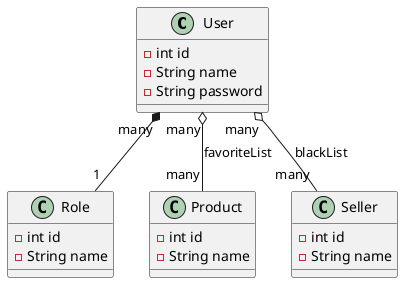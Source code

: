 @startuml

class User {
	-int id
	-String name
	-String password
}

class Role {
	-int id
	-String name
}

class Product {
	-int id
	-String name
}

class Seller {
	-int id
	-String name
}

User "many" *-- "1" Role
User "many" o-- "many" Product : favoriteList
User "many" o-- "many" Seller : blackList

@enduml